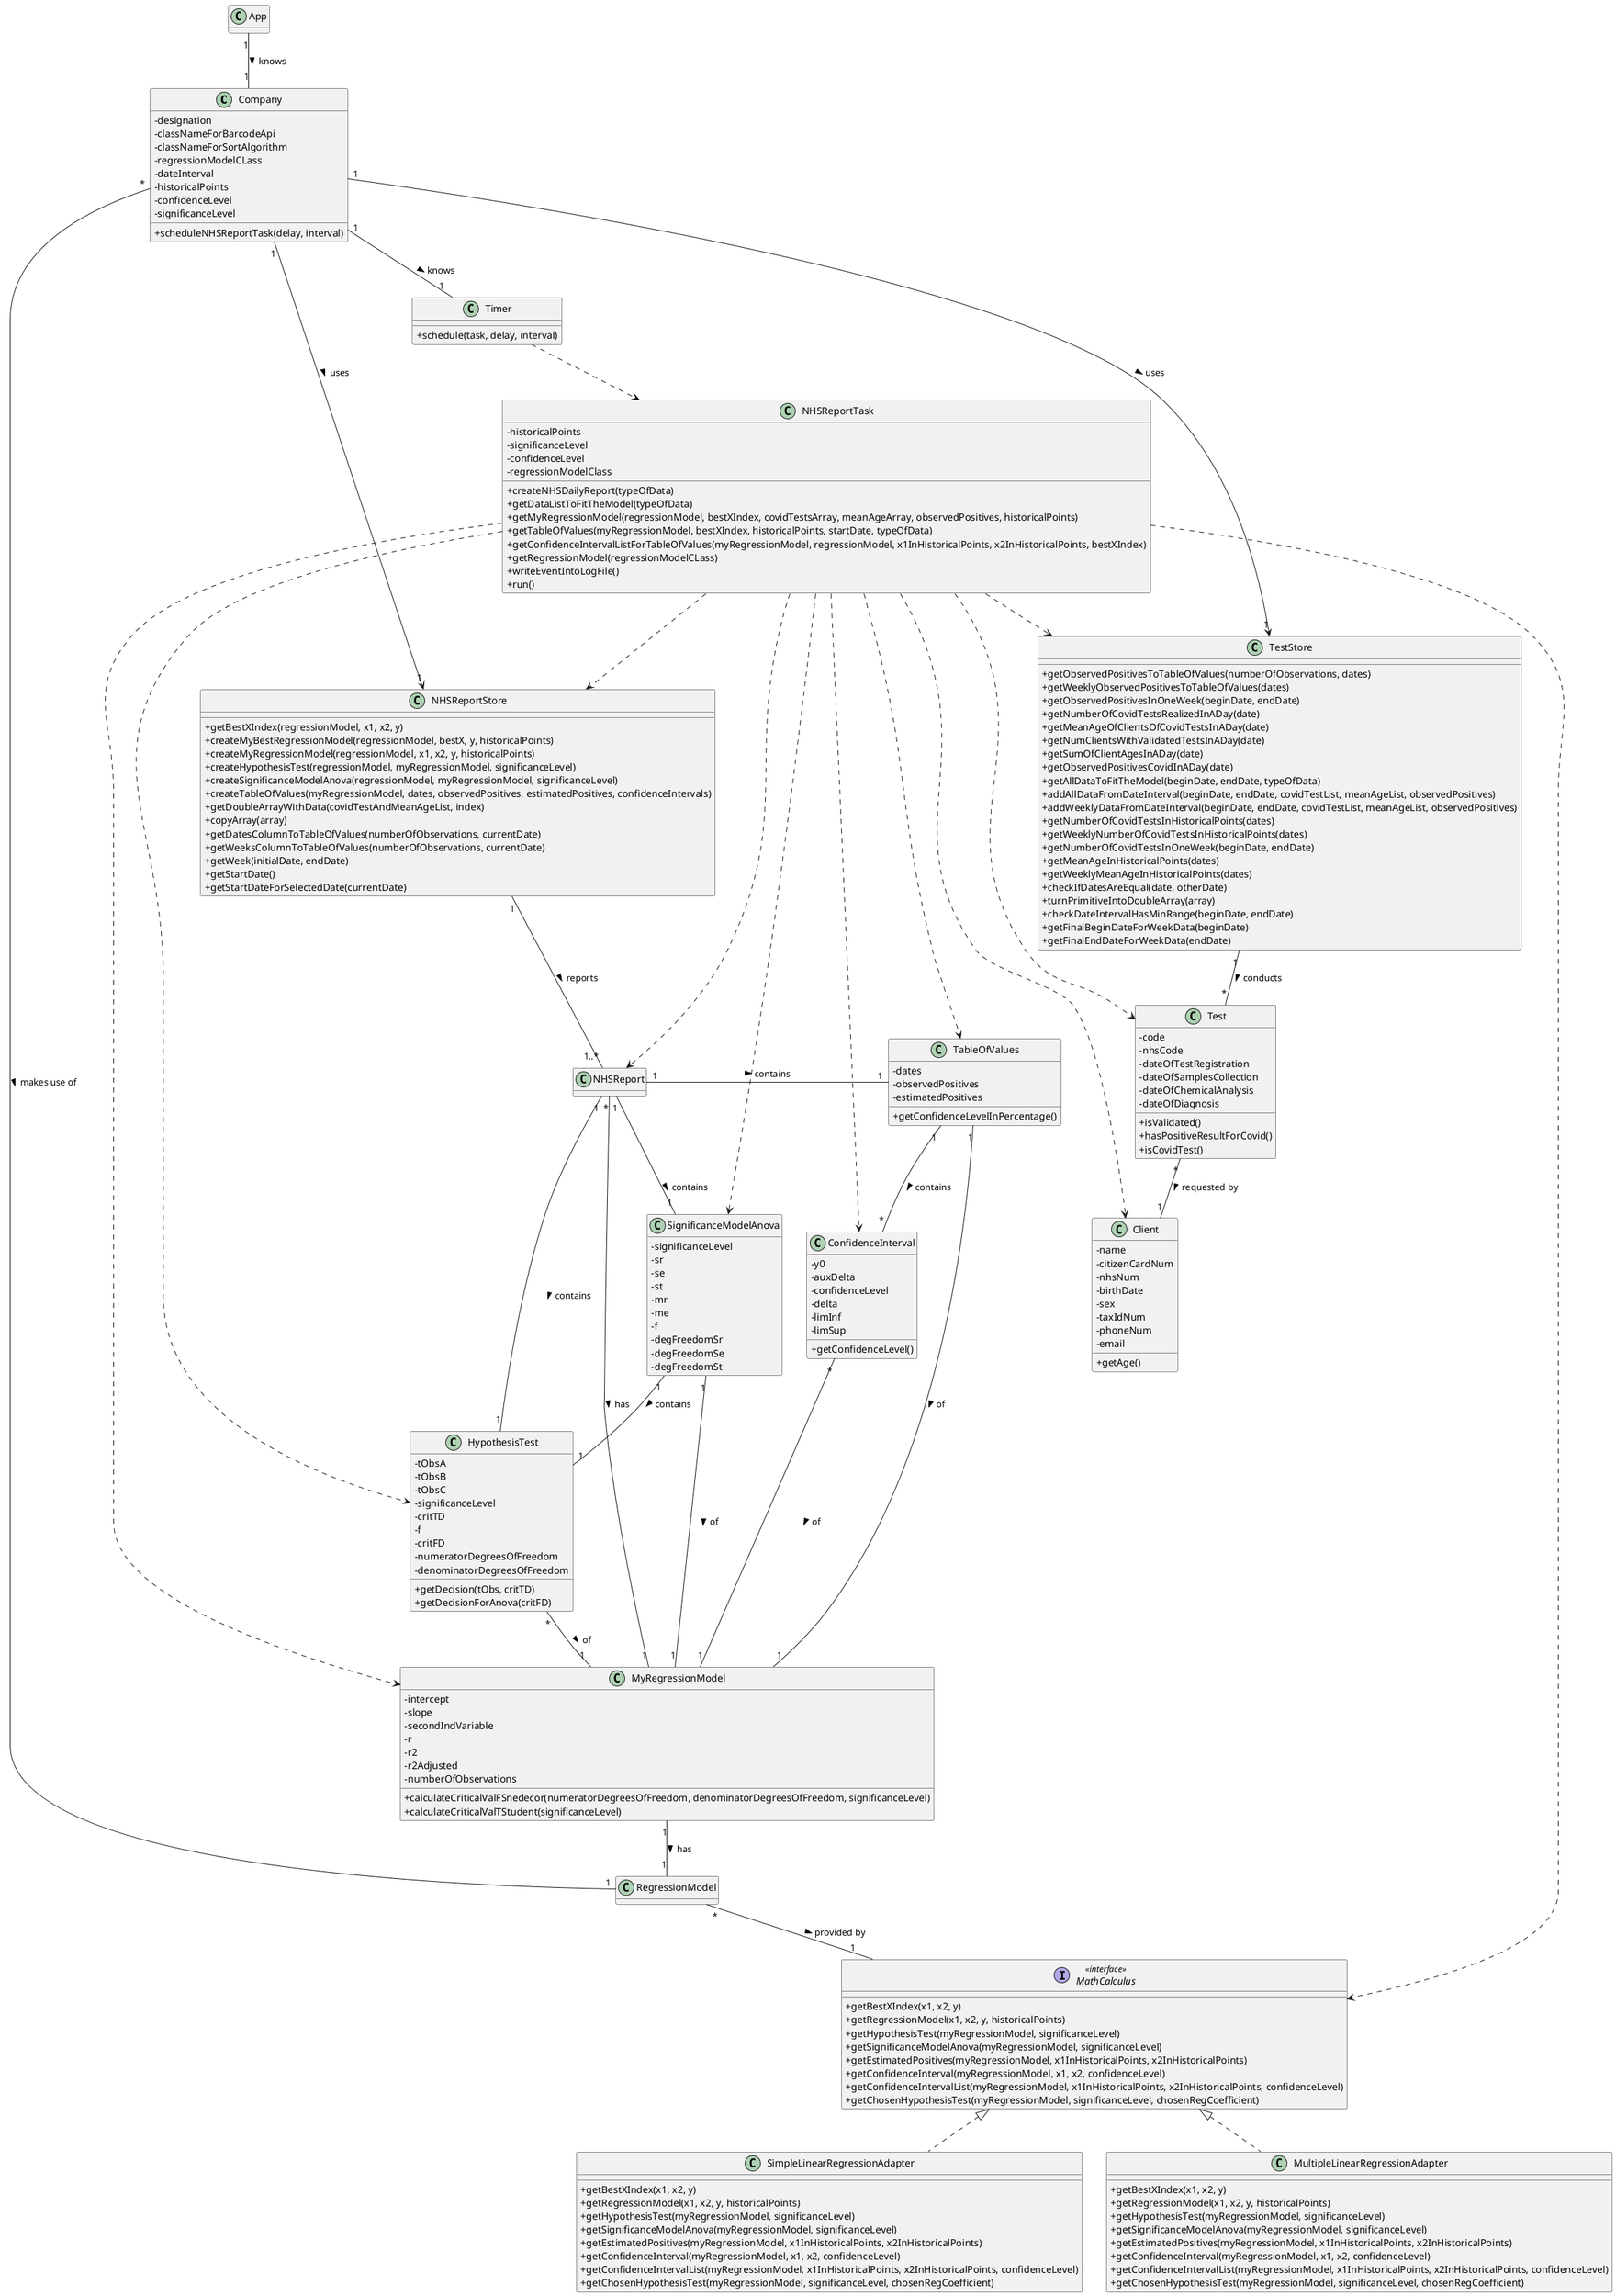 @startuml

skinparam classAttributeIconSize 0
hide empty methods


class Company {
-designation
-classNameForBarcodeApi
-classNameForSortAlgorithm
-regressionModelCLass
-dateInterval
-historicalPoints
-confidenceLevel
-significanceLevel
+scheduleNHSReportTask(delay, interval)
}

class NHSReport {}

class RegressionModel {}

class HypothesisTest {
-tObsA
-tObsB
-tObsC
-significanceLevel
-critTD
-f
-critFD
-numeratorDegreesOfFreedom
-denominatorDegreesOfFreedom
+getDecision(tObs, critTD)
+getDecisionForAnova(critFD)
}

class SignificanceModelAnova {
-significanceLevel
-sr
-se
-st
-mr
-me
-f
-degFreedomSr
-degFreedomSe
-degFreedomSt
}

class TableOfValues {
-dates
-observedPositives
-estimatedPositives
+getConfidenceLevelInPercentage()
}

class ConfidenceInterval {
-y0
-auxDelta
-confidenceLevel
-delta
-limInf
-limSup
+getConfidenceLevel()
}

class Timer {
+schedule(task, delay, interval)
}

class NHSReportStore {
+getBestXIndex(regressionModel, x1, x2, y)
+createMyBestRegressionModel(regressionModel, bestX, y, historicalPoints)
+createMyRegressionModel(regressionModel, x1, x2, y, historicalPoints)
+createHypothesisTest(regressionModel, myRegressionModel, significanceLevel)
+createSignificanceModelAnova(regressionModel, myRegressionModel, significanceLevel)
+createTableOfValues(myRegressionModel, dates, observedPositives, estimatedPositives, confidenceIntervals)
+getDoubleArrayWithData(covidTestAndMeanAgeList, index)
+copyArray(array)
+getDatesColumnToTableOfValues(numberOfObservations, currentDate)
+getWeeksColumnToTableOfValues(numberOfObservations, currentDate)
+getWeek(initialDate, endDate)
+getStartDate()
+getStartDateForSelectedDate(currentDate)
}

class TestStore {
+getObservedPositivesToTableOfValues(numberOfObservations, dates)
+getWeeklyObservedPositivesToTableOfValues(dates)
+getObservedPositivesInOneWeek(beginDate, endDate)
+getNumberOfCovidTestsRealizedInADay(date)
+getMeanAgeOfClientsOfCovidTestsInADay(date)
+getNumClientsWithValidatedTestsInADay(date)
+getSumOfClientAgesInADay(date)
+getObservedPositivesCovidInADay(date)
+getAllDataToFitTheModel(beginDate, endDate, typeOfData)
+addAllDataFromDateInterval(beginDate, endDate, covidTestList, meanAgeList, observedPositives)
+addWeeklyDataFromDateInterval(beginDate, endDate, covidTestList, meanAgeList, observedPositives)
+getNumberOfCovidTestsInHistoricalPoints(dates)
+getWeeklyNumberOfCovidTestsInHistoricalPoints(dates)
+getNumberOfCovidTestsInOneWeek(beginDate, endDate)
+getMeanAgeInHistoricalPoints(dates)
+getWeeklyMeanAgeInHistoricalPoints(dates)
+checkIfDatesAreEqual(date, otherDate)
+turnPrimitiveIntoDoubleArray(array)
+checkDateIntervalHasMinRange(beginDate, endDate)
+getFinalBeginDateForWeekData(beginDate)
+getFinalEndDateForWeekData(endDate)
}

class SimpleLinearRegressionAdapter {
+getBestXIndex(x1, x2, y)
+getRegressionModel(x1, x2, y, historicalPoints)
+getHypothesisTest(myRegressionModel, significanceLevel)
+getSignificanceModelAnova(myRegressionModel, significanceLevel)
+getEstimatedPositives(myRegressionModel, x1InHistoricalPoints, x2InHistoricalPoints)
+getConfidenceInterval(myRegressionModel, x1, x2, confidenceLevel)
+getConfidenceIntervalList(myRegressionModel, x1InHistoricalPoints, x2InHistoricalPoints, confidenceLevel)
+getChosenHypothesisTest(myRegressionModel, significanceLevel, chosenRegCoefficient)
}

class MultipleLinearRegressionAdapter {
+getBestXIndex(x1, x2, y)
+getRegressionModel(x1, x2, y, historicalPoints)
+getHypothesisTest(myRegressionModel, significanceLevel)
+getSignificanceModelAnova(myRegressionModel, significanceLevel)
+getEstimatedPositives(myRegressionModel, x1InHistoricalPoints, x2InHistoricalPoints)
+getConfidenceInterval(myRegressionModel, x1, x2, confidenceLevel)
+getConfidenceIntervalList(myRegressionModel, x1InHistoricalPoints, x2InHistoricalPoints, confidenceLevel)
+getChosenHypothesisTest(myRegressionModel, significanceLevel, chosenRegCoefficient)
}

class RegressionModel {}

class NHSReportTask {
-historicalPoints
-significanceLevel
-confidenceLevel
-regressionModelClass
+createNHSDailyReport(typeOfData)
+getDataListToFitTheModel(typeOfData)
+getMyRegressionModel(regressionModel, bestXIndex, covidTestsArray, meanAgeArray, observedPositives, historicalPoints)
+getTableOfValues(myRegressionModel, bestXIndex, historicalPoints, startDate, typeOfData)
+getConfidenceIntervalListForTableOfValues(myRegressionModel, regressionModel, x1InHistoricalPoints, x2InHistoricalPoints, bestXIndex)
+getRegressionModel(regressionModelCLass)
+writeEventIntoLogFile()
+run()
}

class MyRegressionModel {
-intercept
-slope
-secondIndVariable
-r
-r2
-r2Adjusted
-numberOfObservations
+calculateCriticalValFSnedecor(numeratorDegreesOfFreedom, denominatorDegreesOfFreedom, significanceLevel)
+calculateCriticalValTStudent(significanceLevel)
}

interface MathCalculus <<interface>> {
+getBestXIndex(x1, x2, y)
+getRegressionModel(x1, x2, y, historicalPoints)
+getHypothesisTest(myRegressionModel, significanceLevel)
+getSignificanceModelAnova(myRegressionModel, significanceLevel)
+getEstimatedPositives(myRegressionModel, x1InHistoricalPoints, x2InHistoricalPoints)
+getConfidenceInterval(myRegressionModel, x1, x2, confidenceLevel)
+getConfidenceIntervalList(myRegressionModel, x1InHistoricalPoints, x2InHistoricalPoints, confidenceLevel)
+getChosenHypothesisTest(myRegressionModel, significanceLevel, chosenRegCoefficient)
}

class Test {
- code
- nhsCode
- dateOfTestRegistration
- dateOfSamplesCollection
- dateOfChemicalAnalysis
- dateOfDiagnosis
+isValidated()
+hasPositiveResultForCovid()
+isCovidTest()
}

class Client {
- name
- citizenCardNum
- nhsNum
- birthDate
- sex
- taxIdNum
- phoneNum
- email
+getAge()
}
/'O CONTROLLER É A APP STARTUP'/
/'COLOCAR TIMER'/

class App {}

/'Timer "1" -- "*" NHSReport : schedules >'/
/'Company "1" -- "1..*" NHSReport : reports >'/
App "1" -- "1" Company : knows >
Company "1" -- "1" Timer : knows >
/'NHSReportTask "1" -- "1" NHSReport : sends >'/
NHSReport "*" -- "1" MyRegressionModel : has >
NHSReport "1" -- "1" HypothesisTest : contains >
NHSReport "1" -- "1" SignificanceModelAnova : contains >
Company "*" -- "1" RegressionModel : makes use of >
HypothesisTest "*" -- "1" MyRegressionModel : of >
SignificanceModelAnova "1" -- "1" MyRegressionModel : of >
SignificanceModelAnova "1" -- "1" HypothesisTest : contains >
NHSReport "1" - "1" TableOfValues : contains >
TableOfValues "1" -- "1" MyRegressionModel : of >
TableOfValues "1" -- "*" ConfidenceInterval : contains >
ConfidenceInterval "*" -- "1" MyRegressionModel : of >
RegressionModel "*" -- "1" MathCalculus : provided by >
MyRegressionModel "1" -- "1" RegressionModel : has >
/'Timer "1" -- "*" NHSReportTask : runs >'/
Test "*" -- "1" Client : requested by >

class SimpleLinearRegressionAdapter implements MathCalculus
class MultipleLinearRegressionAdapter implements MathCalculus



/'NHSReportTask ..> Company'/
NHSReportTask ..> TestStore
NHSReportTask ..> NHSReportStore
NHSReportTask ..> NHSReport
NHSReportTask ..> Test
NHSReportTask ..> TableOfValues
NHSReportTask ..> SignificanceModelAnova
NHSReportTask ..> ConfidenceInterval
NHSReportTask ..> HypothesisTest
NHSReportTask ..> MyRegressionModel
NHSReportTask ..> MathCalculus
NHSReportTask ..> Client
Timer ..> NHSReportTask



Company "1" --> "1" TestStore : uses >
Company "1" --> "1" NHSReportStore : uses >
TestStore "1" -- "*" Test : conducts >
NHSReportStore "1" -- "1..*" NHSReport : reports >


@enduml